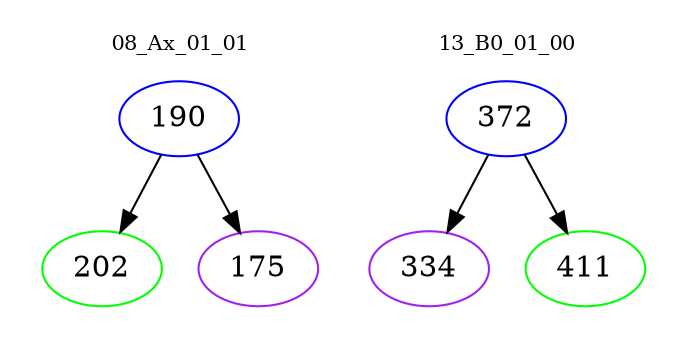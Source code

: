 digraph{
subgraph cluster_0 {
color = white
label = "08_Ax_01_01";
fontsize=10;
T0_190 [label="190", color="blue"]
T0_190 -> T0_202 [color="black"]
T0_202 [label="202", color="green"]
T0_190 -> T0_175 [color="black"]
T0_175 [label="175", color="purple"]
}
subgraph cluster_1 {
color = white
label = "13_B0_01_00";
fontsize=10;
T1_372 [label="372", color="blue"]
T1_372 -> T1_334 [color="black"]
T1_334 [label="334", color="purple"]
T1_372 -> T1_411 [color="black"]
T1_411 [label="411", color="green"]
}
}
